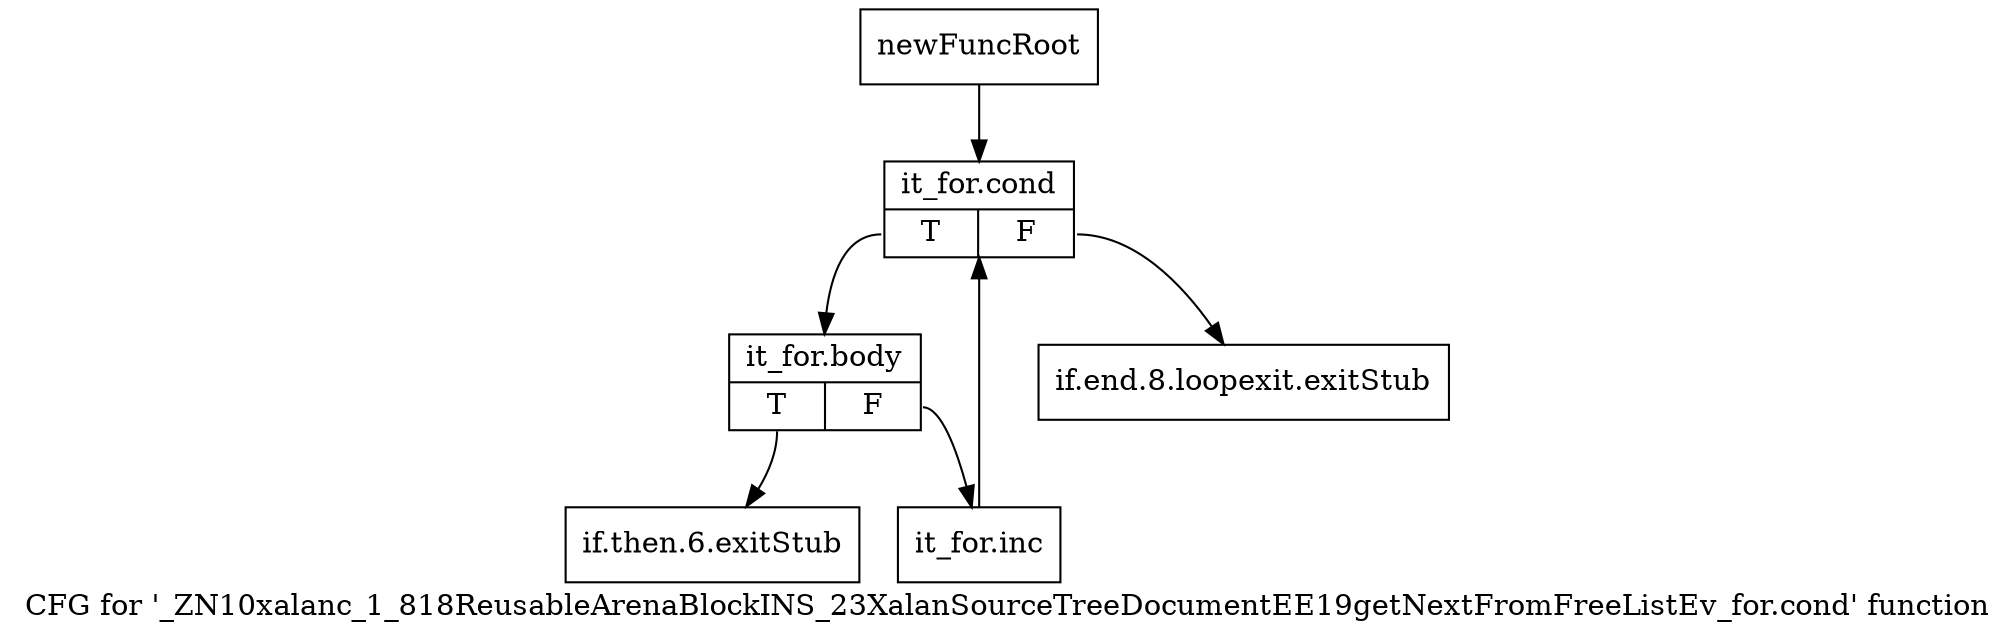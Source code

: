 digraph "CFG for '_ZN10xalanc_1_818ReusableArenaBlockINS_23XalanSourceTreeDocumentEE19getNextFromFreeListEv_for.cond' function" {
	label="CFG for '_ZN10xalanc_1_818ReusableArenaBlockINS_23XalanSourceTreeDocumentEE19getNextFromFreeListEv_for.cond' function";

	Node0x83e5080 [shape=record,label="{newFuncRoot}"];
	Node0x83e5080 -> Node0x83e5170;
	Node0x83e50d0 [shape=record,label="{if.end.8.loopexit.exitStub}"];
	Node0x83e5120 [shape=record,label="{if.then.6.exitStub}"];
	Node0x83e5170 [shape=record,label="{it_for.cond|{<s0>T|<s1>F}}"];
	Node0x83e5170:s0 -> Node0x83e51c0;
	Node0x83e5170:s1 -> Node0x83e50d0;
	Node0x83e51c0 [shape=record,label="{it_for.body|{<s0>T|<s1>F}}"];
	Node0x83e51c0:s0 -> Node0x83e5120;
	Node0x83e51c0:s1 -> Node0x83e5210;
	Node0x83e5210 [shape=record,label="{it_for.inc}"];
	Node0x83e5210 -> Node0x83e5170;
}
